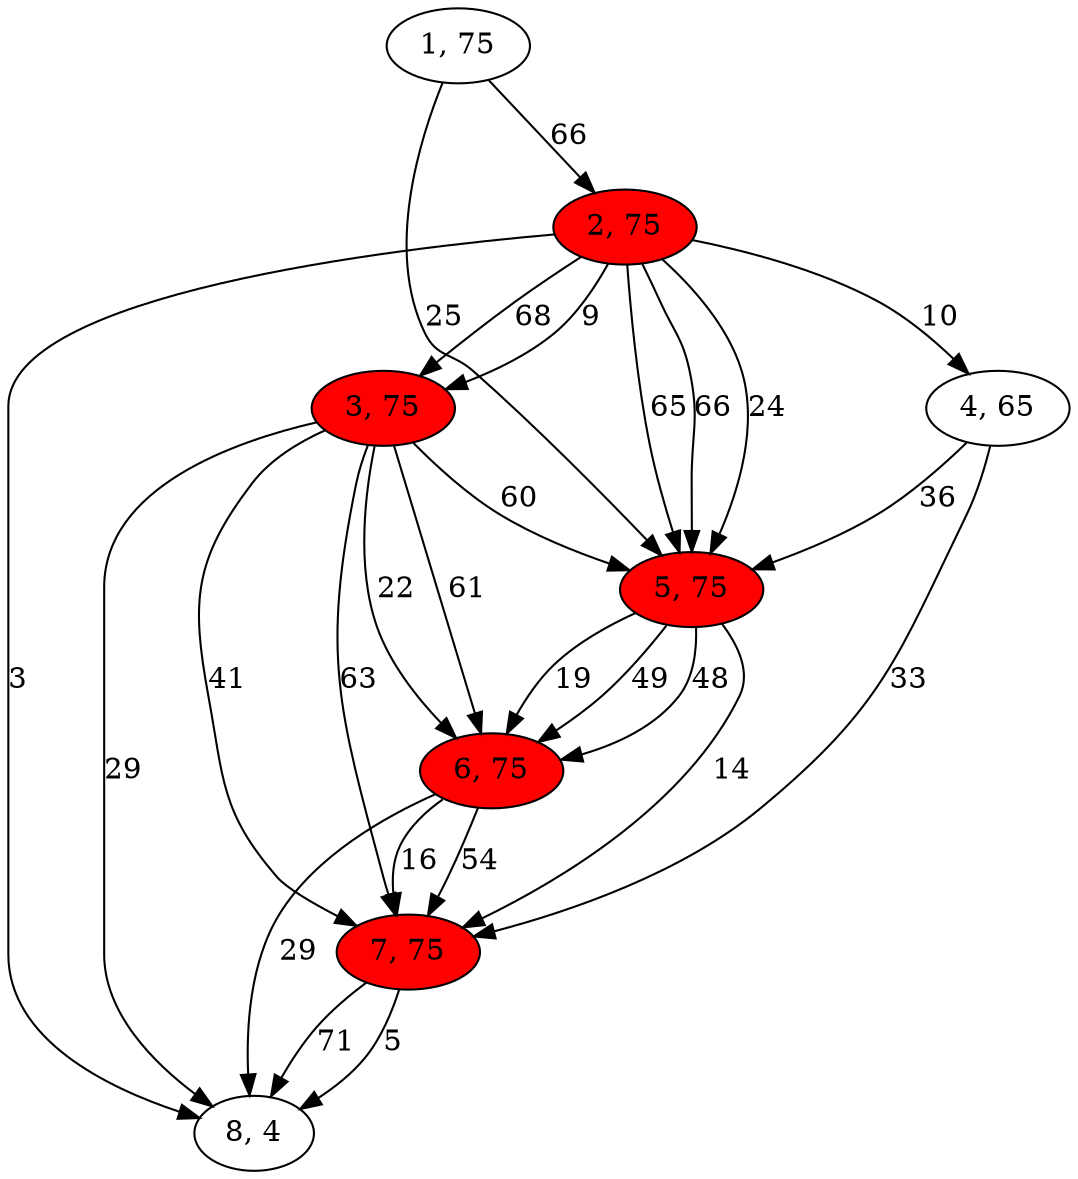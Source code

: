 digraph G{
1[label="1, 75"]
2[label="2, 75"]
3[label="3, 75"]
4[label="4, 65"]
5[label="5, 75"]
6[label="6, 75"]
7[label="7, 75"]
8[label="8, 4"]
1->5[label="25"]
1->2[label="66"]
2[style = filled,fillcolor=red]
2->8[label="3"]
2->5[label="65"]
2->5[label="66"]
2->3[label="68"]
2->5[label="24"]
2->4[label="10"]
2->3[label="9"]
3[style = filled,fillcolor=red]
3->6[label="61"]
3->8[label="29"]
3->7[label="41"]
3->5[label="60"]
3->7[label="63"]
3->6[label="22"]
4->7[label="33"]
4->5[label="36"]
5[style = filled,fillcolor=red]
5->6[label="49"]
5->7[label="14"]
5->6[label="48"]
5->6[label="19"]
6[style = filled,fillcolor=red]
6->7[label="54"]
6->8[label="29"]
6->7[label="16"]
7[style = filled,fillcolor=red]
7->8[label="5"]
7->8[label="71"]
}
